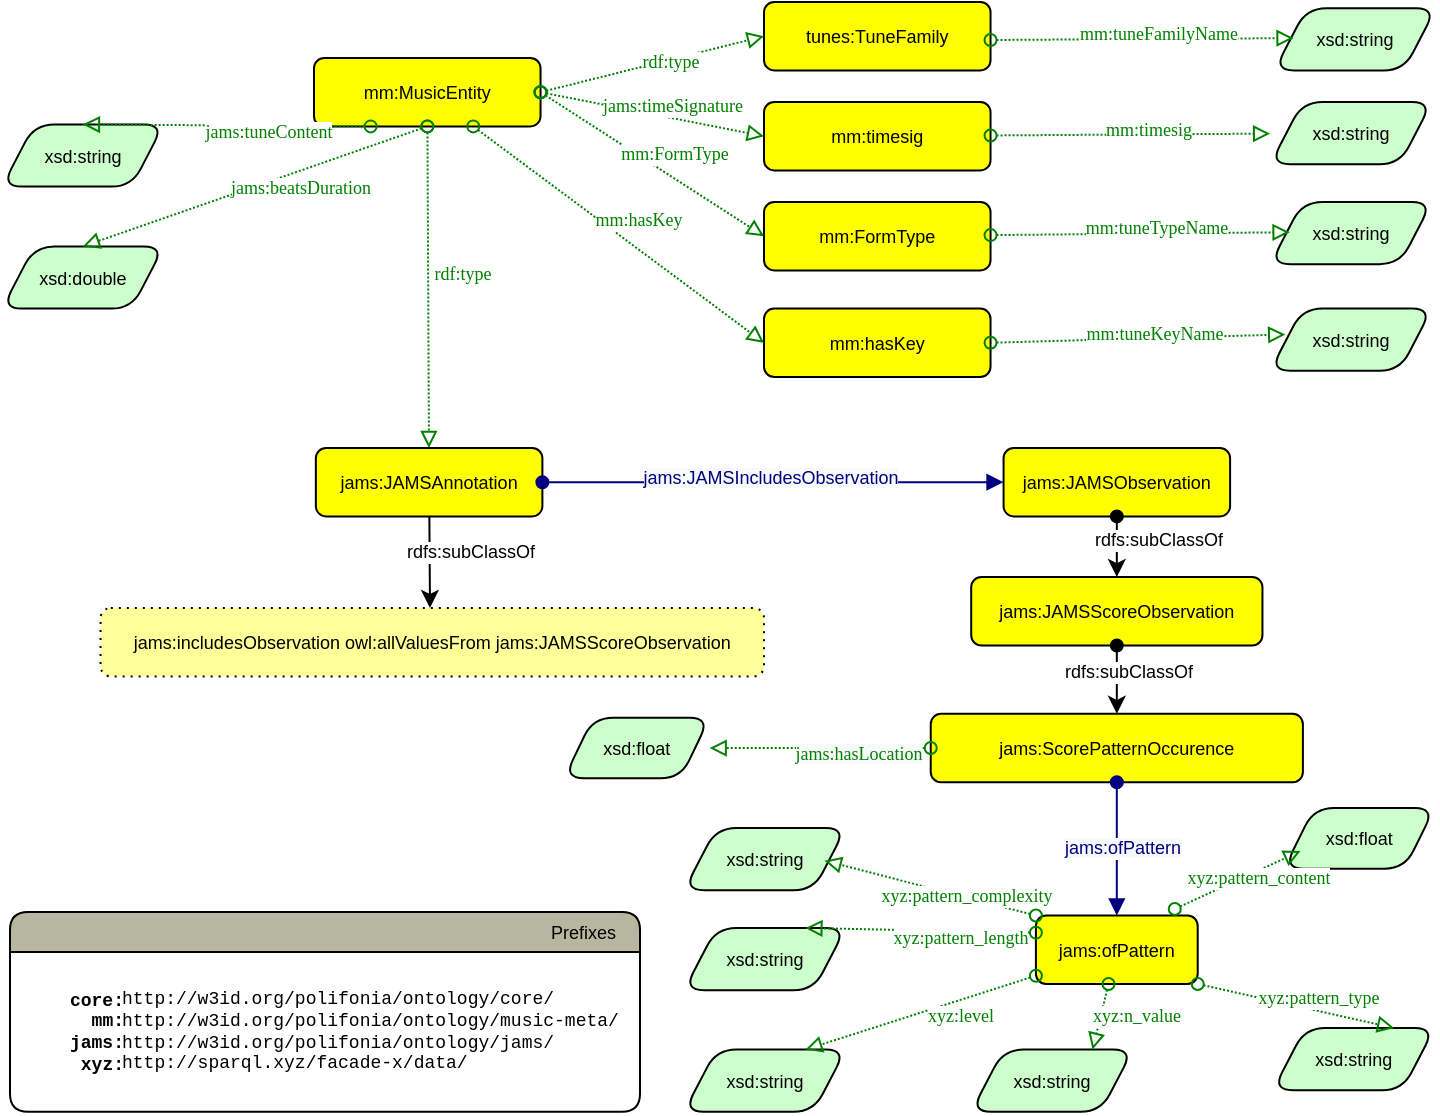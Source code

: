 <mxfile version="26.1.0">
  <diagram name="Page-1" id="eew-vyPHLmzTsxwFZZyj">
    <mxGraphModel dx="936" dy="588" grid="1" gridSize="10" guides="1" tooltips="1" connect="1" arrows="1" fold="1" page="1" pageScale="1" pageWidth="850" pageHeight="1100" math="0" shadow="0">
      <root>
        <mxCell id="0" />
        <mxCell id="1" parent="0" />
        <mxCell id="clCV47z4bkYm3-3w6lYN-2" value="mm:MusicEntity" style="graphMlID=n4;shape=rect;rounded=1;arcsize=30;fillColor=#ffff00;strokeColor=#000000;strokeWidth=1.0;labelBorderColor=none;fontStyle=0;fontSize=9;" vertex="1" parent="1">
          <mxGeometry x="275.004" y="185" width="113.27" height="34.201" as="geometry" />
        </mxCell>
        <mxCell id="clCV47z4bkYm3-3w6lYN-3" value="xsd:double" style="graphMlID=n6;shape=parallelogram;fillColor=#ccffcc;strokeColor=#000000;strokeWidth=1.0;rounded=1;labelBorderColor=none;fontStyle=0;fontSize=9;" vertex="1" parent="1">
          <mxGeometry x="119.003" y="279.202" width="80.907" height="31.092" as="geometry" />
        </mxCell>
        <mxCell id="clCV47z4bkYm3-3w6lYN-4" value="" style="graphMlID=e6;rounded=1;endArrow=block;strokeColor=#008000;dashed=1;dashPattern=1 1;strokeWidth=1.0;startArrow=oval;startFill=0;endFill=0;exitX=0.5;exitY=1;exitDx=0;exitDy=0;entryX=0.5;entryY=0;entryDx=0;entryDy=0;labelBorderColor=none;fontStyle=0;fontSize=9;" edge="1" parent="1" target="clCV47z4bkYm3-3w6lYN-3" source="clCV47z4bkYm3-3w6lYN-2">
          <mxGeometry relative="1" as="geometry">
            <Array as="points" />
            <mxPoint x="721" y="365" as="sourcePoint" />
            <mxPoint x="704.329" y="549.316" as="targetPoint" />
          </mxGeometry>
        </mxCell>
        <mxCell id="clCV47z4bkYm3-3w6lYN-5" value="&lt;font face=&quot;dialog&quot; color=&quot;#008000&quot;&gt;jams:beatsDuration&lt;/font&gt;" style="text;html=1;align=center;verticalAlign=middle;resizable=0;points=[];labelBackgroundColor=#ffffff;rounded=1;labelBorderColor=none;fontStyle=0;fontSize=9;" vertex="1" connectable="0" parent="clCV47z4bkYm3-3w6lYN-4">
          <mxGeometry x="-0.087" y="3" relative="1" as="geometry">
            <mxPoint x="14" as="offset" />
          </mxGeometry>
        </mxCell>
        <mxCell id="clCV47z4bkYm3-3w6lYN-6" value="xsd:string" style="graphMlID=n6;shape=parallelogram;fillColor=#ccffcc;strokeColor=#000000;strokeWidth=1.0;rounded=1;labelBorderColor=none;fontStyle=0;fontSize=9;" vertex="1" parent="1">
          <mxGeometry x="119.003" y="218.202" width="80.907" height="31.092" as="geometry" />
        </mxCell>
        <mxCell id="clCV47z4bkYm3-3w6lYN-7" value="" style="graphMlID=e6;rounded=1;endArrow=block;strokeColor=#008000;dashed=1;dashPattern=1 1;strokeWidth=1.0;startArrow=oval;startFill=0;endFill=0;exitX=0.25;exitY=1;exitDx=0;exitDy=0;labelBorderColor=none;fontStyle=0;fontSize=9;entryX=0.5;entryY=0;entryDx=0;entryDy=0;" edge="1" parent="1" target="clCV47z4bkYm3-3w6lYN-6" source="clCV47z4bkYm3-3w6lYN-2">
          <mxGeometry relative="1" as="geometry">
            <Array as="points" />
            <mxPoint x="445" y="228" as="sourcePoint" />
            <mxPoint x="224" y="315" as="targetPoint" />
          </mxGeometry>
        </mxCell>
        <mxCell id="clCV47z4bkYm3-3w6lYN-8" value="&lt;font face=&quot;dialog&quot; color=&quot;#008000&quot;&gt;jams:tuneContent&lt;/font&gt;" style="text;html=1;align=center;verticalAlign=middle;resizable=0;points=[];labelBackgroundColor=#ffffff;rounded=1;labelBorderColor=none;fontStyle=0;fontSize=9;" vertex="1" connectable="0" parent="clCV47z4bkYm3-3w6lYN-7">
          <mxGeometry x="-0.087" y="3" relative="1" as="geometry">
            <mxPoint x="14" as="offset" />
          </mxGeometry>
        </mxCell>
        <mxCell id="clCV47z4bkYm3-3w6lYN-9" value="mm:timesig" style="graphMlID=n4;shape=rect;rounded=1;arcsize=30;fillColor=#ffff00;strokeColor=#000000;strokeWidth=1.0;labelBorderColor=none;fontStyle=0;fontSize=9;" vertex="1" parent="1">
          <mxGeometry x="500.004" y="207" width="113.27" height="34.201" as="geometry" />
        </mxCell>
        <mxCell id="clCV47z4bkYm3-3w6lYN-10" value="mm:FormType" style="graphMlID=n4;shape=rect;rounded=1;arcsize=30;fillColor=#ffff00;strokeColor=#000000;strokeWidth=1.0;labelBorderColor=none;fontStyle=0;fontSize=9;" vertex="1" parent="1">
          <mxGeometry x="500.004" y="257" width="113.27" height="34.201" as="geometry" />
        </mxCell>
        <mxCell id="clCV47z4bkYm3-3w6lYN-11" value="mm:hasKey" style="graphMlID=n4;shape=rect;rounded=1;arcsize=30;fillColor=#ffff00;strokeColor=#000000;strokeWidth=1.0;labelBorderColor=none;fontStyle=0;fontSize=9;" vertex="1" parent="1">
          <mxGeometry x="500.004" y="310.29" width="113.27" height="34.201" as="geometry" />
        </mxCell>
        <mxCell id="clCV47z4bkYm3-3w6lYN-12" value="" style="graphMlID=e6;rounded=1;endArrow=block;strokeColor=#008000;dashed=1;dashPattern=1 1;strokeWidth=1.0;startArrow=oval;startFill=0;endFill=0;exitX=1;exitY=0.5;exitDx=0;exitDy=0;entryX=0;entryY=0.5;entryDx=0;entryDy=0;labelBorderColor=none;fontStyle=0;fontSize=9;" edge="1" parent="1" source="clCV47z4bkYm3-3w6lYN-2" target="clCV47z4bkYm3-3w6lYN-9">
          <mxGeometry relative="1" as="geometry">
            <Array as="points" />
            <mxPoint x="333" y="229" as="sourcePoint" />
            <mxPoint x="194" y="295" as="targetPoint" />
          </mxGeometry>
        </mxCell>
        <mxCell id="clCV47z4bkYm3-3w6lYN-13" value="&lt;font face=&quot;dialog&quot; color=&quot;#008000&quot;&gt;jams:timeSignature&lt;/font&gt;" style="text;html=1;align=center;verticalAlign=middle;resizable=0;points=[];labelBackgroundColor=#ffffff;rounded=1;labelBorderColor=none;fontStyle=0;fontSize=9;" vertex="1" connectable="0" parent="clCV47z4bkYm3-3w6lYN-12">
          <mxGeometry x="-0.087" y="3" relative="1" as="geometry">
            <mxPoint x="14" as="offset" />
          </mxGeometry>
        </mxCell>
        <mxCell id="clCV47z4bkYm3-3w6lYN-14" value="" style="graphMlID=e6;rounded=1;endArrow=block;strokeColor=#008000;dashed=1;dashPattern=1 1;strokeWidth=1.0;startArrow=oval;startFill=0;endFill=0;exitX=1;exitY=0.5;exitDx=0;exitDy=0;entryX=0;entryY=0.5;entryDx=0;entryDy=0;labelBorderColor=none;fontStyle=0;fontSize=9;" edge="1" parent="1" source="clCV47z4bkYm3-3w6lYN-2" target="clCV47z4bkYm3-3w6lYN-10">
          <mxGeometry relative="1" as="geometry">
            <Array as="points" />
            <mxPoint x="389" y="212" as="sourcePoint" />
            <mxPoint x="524" y="192" as="targetPoint" />
          </mxGeometry>
        </mxCell>
        <mxCell id="clCV47z4bkYm3-3w6lYN-15" value="&lt;font face=&quot;dialog&quot; color=&quot;#008000&quot;&gt;mm:FormType&lt;/font&gt;" style="text;html=1;align=center;verticalAlign=middle;resizable=0;points=[];labelBackgroundColor=#ffffff;rounded=1;labelBorderColor=none;fontStyle=0;fontSize=9;" vertex="1" connectable="0" parent="clCV47z4bkYm3-3w6lYN-14">
          <mxGeometry x="-0.087" y="3" relative="1" as="geometry">
            <mxPoint x="14" as="offset" />
          </mxGeometry>
        </mxCell>
        <mxCell id="clCV47z4bkYm3-3w6lYN-16" value="" style="graphMlID=e6;rounded=1;endArrow=block;strokeColor=#008000;dashed=1;dashPattern=1 1;strokeWidth=1.0;startArrow=oval;startFill=0;endFill=0;entryX=0;entryY=0.5;entryDx=0;entryDy=0;labelBorderColor=none;fontStyle=0;fontSize=9;" edge="1" parent="1" source="clCV47z4bkYm3-3w6lYN-2" target="clCV47z4bkYm3-3w6lYN-11">
          <mxGeometry relative="1" as="geometry">
            <Array as="points" />
            <mxPoint x="384" y="202" as="sourcePoint" />
            <mxPoint x="524" y="278" as="targetPoint" />
          </mxGeometry>
        </mxCell>
        <mxCell id="clCV47z4bkYm3-3w6lYN-17" value="&lt;font face=&quot;dialog&quot; color=&quot;#008000&quot;&gt;mm:hasKey&lt;/font&gt;" style="text;html=1;align=center;verticalAlign=middle;resizable=0;points=[];labelBackgroundColor=#ffffff;rounded=1;labelBorderColor=none;fontStyle=0;fontSize=9;" vertex="1" connectable="0" parent="clCV47z4bkYm3-3w6lYN-16">
          <mxGeometry x="-0.087" y="3" relative="1" as="geometry">
            <mxPoint x="14" as="offset" />
          </mxGeometry>
        </mxCell>
        <mxCell id="clCV47z4bkYm3-3w6lYN-18" value="tunes:TuneFamily" style="graphMlID=n4;shape=rect;rounded=1;arcsize=30;fillColor=#ffff00;strokeColor=#000000;strokeWidth=1.0;labelBorderColor=none;fontStyle=0;fontSize=9;" vertex="1" parent="1">
          <mxGeometry x="500.004" y="157" width="113.27" height="34.201" as="geometry" />
        </mxCell>
        <mxCell id="clCV47z4bkYm3-3w6lYN-19" value="" style="graphMlID=e6;rounded=1;endArrow=block;strokeColor=#008000;dashed=1;dashPattern=1 1;strokeWidth=1.0;startArrow=oval;startFill=0;endFill=0;exitX=1;exitY=0.5;exitDx=0;exitDy=0;entryX=0;entryY=0.5;entryDx=0;entryDy=0;labelBorderColor=none;fontStyle=0;fontSize=9;" edge="1" parent="1" target="clCV47z4bkYm3-3w6lYN-18" source="clCV47z4bkYm3-3w6lYN-2">
          <mxGeometry relative="1" as="geometry">
            <Array as="points" />
            <mxPoint x="379" y="152" as="sourcePoint" />
            <mxPoint x="194" y="245" as="targetPoint" />
          </mxGeometry>
        </mxCell>
        <mxCell id="clCV47z4bkYm3-3w6lYN-20" value="&lt;font face=&quot;dialog&quot; color=&quot;#008000&quot;&gt;rdf:type&lt;/font&gt;" style="text;html=1;align=center;verticalAlign=middle;resizable=0;points=[];labelBackgroundColor=#ffffff;rounded=1;labelBorderColor=none;fontStyle=0;fontSize=9;" vertex="1" connectable="0" parent="clCV47z4bkYm3-3w6lYN-19">
          <mxGeometry x="-0.087" y="3" relative="1" as="geometry">
            <mxPoint x="14" as="offset" />
          </mxGeometry>
        </mxCell>
        <mxCell id="clCV47z4bkYm3-3w6lYN-21" value="" style="graphMlID=e6;rounded=1;endArrow=block;strokeColor=#008000;dashed=1;dashPattern=1 1;strokeWidth=1.0;startArrow=oval;startFill=0;endFill=0;labelBorderColor=none;fontStyle=0;fontSize=9;" edge="1" parent="1" source="clCV47z4bkYm3-3w6lYN-2" target="yCXSfNRGas55IirnGtBg-12">
          <mxGeometry relative="1" as="geometry">
            <Array as="points" />
            <mxPoint x="351" y="139" as="sourcePoint" />
            <mxPoint x="524" y="302" as="targetPoint" />
          </mxGeometry>
        </mxCell>
        <mxCell id="clCV47z4bkYm3-3w6lYN-22" value="&lt;font face=&quot;dialog&quot; color=&quot;#008000&quot;&gt;rdf:type&lt;/font&gt;" style="text;html=1;align=center;verticalAlign=middle;resizable=0;points=[];labelBackgroundColor=#ffffff;rounded=1;labelBorderColor=none;fontStyle=0;fontSize=9;" vertex="1" connectable="0" parent="clCV47z4bkYm3-3w6lYN-21">
          <mxGeometry x="-0.087" y="3" relative="1" as="geometry">
            <mxPoint x="14" as="offset" />
          </mxGeometry>
        </mxCell>
        <mxCell id="clCV47z4bkYm3-3w6lYN-23" value="xsd:string" style="graphMlID=n6;shape=parallelogram;fillColor=#ccffcc;strokeColor=#000000;strokeWidth=1.0;rounded=1;labelBorderColor=none;fontStyle=0;fontSize=9;" vertex="1" parent="1">
          <mxGeometry x="755.093" y="160.112" width="80.907" height="31.092" as="geometry" />
        </mxCell>
        <mxCell id="clCV47z4bkYm3-3w6lYN-25" value="xsd:string" style="graphMlID=n6;shape=parallelogram;fillColor=#ccffcc;strokeColor=#000000;strokeWidth=1.0;rounded=1;labelBorderColor=none;fontStyle=0;fontSize=9;" vertex="1" parent="1">
          <mxGeometry x="753.093" y="257.002" width="80.907" height="31.092" as="geometry" />
        </mxCell>
        <mxCell id="clCV47z4bkYm3-3w6lYN-27" value="xsd:string" style="graphMlID=n6;shape=parallelogram;fillColor=#ccffcc;strokeColor=#000000;strokeWidth=1.0;rounded=1;labelBorderColor=none;fontStyle=0;fontSize=9;" vertex="1" parent="1">
          <mxGeometry x="753.093" y="207.002" width="80.907" height="31.092" as="geometry" />
        </mxCell>
        <mxCell id="clCV47z4bkYm3-3w6lYN-28" value="xsd:string" style="graphMlID=n6;shape=parallelogram;fillColor=#ccffcc;strokeColor=#000000;strokeWidth=1.0;rounded=1;labelBorderColor=none;fontStyle=0;fontSize=9;" vertex="1" parent="1">
          <mxGeometry x="753.093" y="310.292" width="80.907" height="31.092" as="geometry" />
        </mxCell>
        <mxCell id="clCV47z4bkYm3-3w6lYN-30" value="" style="graphMlID=e6;rounded=1;endArrow=block;strokeColor=#008000;dashed=1;dashPattern=1 1;strokeWidth=1.0;startArrow=oval;startFill=0;endFill=0;exitX=1;exitY=0.5;exitDx=0;exitDy=0;entryX=0.12;entryY=0.481;entryDx=0;entryDy=0;labelBorderColor=none;fontStyle=0;fontSize=9;entryPerimeter=0;" edge="1" parent="1" target="clCV47z4bkYm3-3w6lYN-23">
          <mxGeometry relative="1" as="geometry">
            <Array as="points" />
            <mxPoint x="613.27" y="176" as="sourcePoint" />
            <mxPoint x="725.27" y="148" as="targetPoint" />
          </mxGeometry>
        </mxCell>
        <mxCell id="clCV47z4bkYm3-3w6lYN-31" value="&lt;font face=&quot;dialog&quot; color=&quot;#008000&quot;&gt;mm:tuneFamilyName&lt;/font&gt;" style="text;html=1;align=center;verticalAlign=middle;resizable=0;points=[];labelBackgroundColor=#ffffff;rounded=1;labelBorderColor=none;fontStyle=0;fontSize=9;" vertex="1" connectable="0" parent="clCV47z4bkYm3-3w6lYN-30">
          <mxGeometry x="-0.087" y="3" relative="1" as="geometry">
            <mxPoint x="14" as="offset" />
          </mxGeometry>
        </mxCell>
        <mxCell id="clCV47z4bkYm3-3w6lYN-33" value="" style="graphMlID=e6;rounded=1;endArrow=block;strokeColor=#008000;dashed=1;dashPattern=1 1;strokeWidth=1.0;startArrow=oval;startFill=0;endFill=0;labelBorderColor=none;fontStyle=0;fontSize=9;" edge="1" parent="1" source="clCV47z4bkYm3-3w6lYN-9" target="clCV47z4bkYm3-3w6lYN-27">
          <mxGeometry relative="1" as="geometry">
            <Array as="points" />
            <mxPoint x="613.27" y="224.6" as="sourcePoint" />
            <mxPoint x="747" y="223.6" as="targetPoint" />
          </mxGeometry>
        </mxCell>
        <mxCell id="clCV47z4bkYm3-3w6lYN-34" value="&lt;font face=&quot;dialog&quot; color=&quot;#008000&quot;&gt;mm:timesig&lt;/font&gt;" style="text;html=1;align=center;verticalAlign=middle;resizable=0;points=[];labelBackgroundColor=#ffffff;rounded=1;labelBorderColor=none;fontStyle=0;fontSize=9;" vertex="1" connectable="0" parent="clCV47z4bkYm3-3w6lYN-33">
          <mxGeometry x="-0.087" y="3" relative="1" as="geometry">
            <mxPoint x="14" as="offset" />
          </mxGeometry>
        </mxCell>
        <mxCell id="clCV47z4bkYm3-3w6lYN-35" value="" style="graphMlID=e6;rounded=1;endArrow=block;strokeColor=#008000;dashed=1;dashPattern=1 1;strokeWidth=1.0;startArrow=oval;startFill=0;endFill=0;labelBorderColor=none;fontStyle=0;fontSize=9;entryX=0.12;entryY=0.486;entryDx=0;entryDy=0;entryPerimeter=0;" edge="1" parent="1" source="clCV47z4bkYm3-3w6lYN-10" target="clCV47z4bkYm3-3w6lYN-25">
          <mxGeometry relative="1" as="geometry">
            <Array as="points" />
            <mxPoint x="613.36" y="274.9" as="sourcePoint" />
            <mxPoint x="737.09" y="273.3" as="targetPoint" />
          </mxGeometry>
        </mxCell>
        <mxCell id="clCV47z4bkYm3-3w6lYN-36" value="&lt;font face=&quot;dialog&quot; color=&quot;#008000&quot;&gt;mm:tuneTypeName&lt;/font&gt;" style="text;html=1;align=center;verticalAlign=middle;resizable=0;points=[];labelBackgroundColor=#ffffff;rounded=1;labelBorderColor=none;fontStyle=0;fontSize=9;" vertex="1" connectable="0" parent="clCV47z4bkYm3-3w6lYN-35">
          <mxGeometry x="-0.087" y="3" relative="1" as="geometry">
            <mxPoint x="14" as="offset" />
          </mxGeometry>
        </mxCell>
        <mxCell id="clCV47z4bkYm3-3w6lYN-37" value="" style="graphMlID=e6;rounded=1;endArrow=block;strokeColor=#008000;dashed=1;dashPattern=1 1;strokeWidth=1.0;startArrow=oval;startFill=0;endFill=0;labelBorderColor=none;fontStyle=0;fontSize=9;entryX=0.093;entryY=0.416;entryDx=0;entryDy=0;entryPerimeter=0;exitX=1;exitY=0.5;exitDx=0;exitDy=0;" edge="1" parent="1" source="clCV47z4bkYm3-3w6lYN-11" target="clCV47z4bkYm3-3w6lYN-28">
          <mxGeometry relative="1" as="geometry">
            <Array as="points" />
            <mxPoint x="623" y="284" as="sourcePoint" />
            <mxPoint x="757" y="282" as="targetPoint" />
          </mxGeometry>
        </mxCell>
        <mxCell id="clCV47z4bkYm3-3w6lYN-38" value="&lt;font face=&quot;dialog&quot; color=&quot;#008000&quot;&gt;mm:tuneKeyName&lt;/font&gt;" style="text;html=1;align=center;verticalAlign=middle;resizable=0;points=[];labelBackgroundColor=#ffffff;rounded=1;labelBorderColor=none;fontStyle=0;fontSize=9;" vertex="1" connectable="0" parent="clCV47z4bkYm3-3w6lYN-37">
          <mxGeometry x="-0.087" y="3" relative="1" as="geometry">
            <mxPoint x="14" as="offset" />
          </mxGeometry>
        </mxCell>
        <mxCell id="yCXSfNRGas55IirnGtBg-3" value="Prefixes" style="graphMlID=n0;shape=swimlane;startSize=20;fillColor=#b7b69e;strokeColor=#000000;strokeWidth=1.0;align=right;spacingRight=10;fontStyle=0;rounded=1;labelBorderColor=none;fontSize=9;" parent="1" vertex="1">
          <mxGeometry x="123" y="612.05" width="315" height="99.85" as="geometry" />
        </mxCell>
        <mxCell id="yCXSfNRGas55IirnGtBg-4" value="&lt;span&gt;core:&lt;br&gt;mm:&lt;br&gt;jams:&lt;br&gt;xyz:&lt;br&gt;&lt;br&gt;&lt;/span&gt;" style="text;html=1;align=right;verticalAlign=middle;resizable=0;points=[];autosize=1;fontFamily=Courier New;rounded=1;labelBorderColor=none;fontStyle=1;fontSize=9;" parent="yCXSfNRGas55IirnGtBg-3" vertex="1">
          <mxGeometry x="8.146" y="30.846" width="50" height="70" as="geometry" />
        </mxCell>
        <mxCell id="yCXSfNRGas55IirnGtBg-5" value="&lt;font&gt;http://w3id.org/polifonia/ontology/core/&lt;br&gt;http://w3id.org/polifonia/ontology/music-meta/&lt;br&gt;&lt;span&gt;http://w3id.org/polifonia/ontology/jams/&lt;/span&gt;&lt;br&gt;http://sparql.xyz/facade-x/data/&lt;/font&gt;" style="text;html=1;align=left;verticalAlign=middle;resizable=0;points=[];autosize=1;fontFamily=Courier New;rounded=1;labelBorderColor=none;fontStyle=0;fontSize=9;" parent="yCXSfNRGas55IirnGtBg-3" vertex="1">
          <mxGeometry x="53.736" y="29.846" width="270" height="60" as="geometry" />
        </mxCell>
        <mxCell id="yCXSfNRGas55IirnGtBg-6" value="jams:includesObservation owl:allValuesFrom jams:JAMSScoreObservation" style="graphMlID=n5;shape=rect;rounded=1;arcsize=30;fillColor=#ffff99;strokeColor=#000000;strokeWidth=1.0;dashed=1;dashPattern=1 3;labelBorderColor=none;fontStyle=0;fontSize=9;" parent="1" vertex="1">
          <mxGeometry x="168.289" y="459.997" width="331.718" height="34.201" as="geometry" />
        </mxCell>
        <mxCell id="yCXSfNRGas55IirnGtBg-8" value="" style="endArrow=classic;html=1;textDirection=ltr;rounded=1;labelBorderColor=none;fontStyle=0;fontSize=9;" parent="1" source="yCXSfNRGas55IirnGtBg-12" edge="1">
          <mxGeometry width="50" height="50" relative="1" as="geometry">
            <mxPoint x="332.558" y="414.201" as="sourcePoint" />
            <mxPoint x="333" y="460" as="targetPoint" />
          </mxGeometry>
        </mxCell>
        <mxCell id="yCXSfNRGas55IirnGtBg-9" value="rdfs:subClassOf" style="text;html=1;align=center;verticalAlign=middle;resizable=0;points=[];labelBackgroundColor=#ffffff;rotation=0;rounded=1;labelBorderColor=none;fontStyle=0;fontSize=9;" parent="yCXSfNRGas55IirnGtBg-8" vertex="1" connectable="0">
          <mxGeometry x="-0.221" relative="1" as="geometry">
            <mxPoint x="19.95" as="offset" />
          </mxGeometry>
        </mxCell>
        <mxCell id="yCXSfNRGas55IirnGtBg-12" value="jams:JAMSAnnotation" style="graphMlID=n4;shape=rect;rounded=1;arcsize=30;fillColor=#ffff00;strokeColor=#000000;strokeWidth=1.0;labelBorderColor=none;fontStyle=0;fontSize=9;" parent="1" vertex="1">
          <mxGeometry x="275.924" y="380" width="113.27" height="34.201" as="geometry" />
        </mxCell>
        <mxCell id="yCXSfNRGas55IirnGtBg-13" value="jams:JAMSObservation" style="graphMlID=n4;shape=rect;rounded=1;arcsize=30;fillColor=#ffff00;strokeColor=#000000;strokeWidth=1.0;labelBorderColor=none;fontStyle=0;fontSize=9;" parent="1" vertex="1">
          <mxGeometry x="619.778" y="380" width="113.27" height="34.201" as="geometry" />
        </mxCell>
        <mxCell id="yCXSfNRGas55IirnGtBg-14" value="" style="graphMlID=e0;rounded=1;endArrow=block;strokeColor=#000080;strokeWidth=1.0;startArrow=oval;startFill=1;endFill=1;exitX=1;exitY=0.5;exitDx=0;exitDy=0;labelBorderColor=none;fontStyle=0;fontSize=9;" parent="1" source="yCXSfNRGas55IirnGtBg-12" target="yCXSfNRGas55IirnGtBg-13" edge="1">
          <mxGeometry relative="1" as="geometry">
            <mxPoint x="530.78" y="396.775" as="sourcePoint" />
            <mxPoint x="652.95" y="396.712" as="targetPoint" />
          </mxGeometry>
        </mxCell>
        <mxCell id="yCXSfNRGas55IirnGtBg-15" value="&lt;span style=&quot;color: rgb(0, 0, 128); background-color: rgb(248, 249, 250);&quot;&gt;&lt;font&gt;jams:JAMSIncludesObservation&lt;/font&gt;&lt;/span&gt;" style="text;html=1;align=center;verticalAlign=middle;resizable=0;points=[];labelBackgroundColor=#ffffff;rounded=1;labelBorderColor=none;fontStyle=0;fontSize=9;" parent="yCXSfNRGas55IirnGtBg-14" vertex="1" connectable="0">
          <mxGeometry x="-0.017" y="2" relative="1" as="geometry">
            <mxPoint as="offset" />
          </mxGeometry>
        </mxCell>
        <mxCell id="yCXSfNRGas55IirnGtBg-24" value="jams:JAMSScoreObservation" style="graphMlID=n4;shape=rect;rounded=1;arcsize=30;fillColor=#ffff00;strokeColor=#000000;strokeWidth=1.0;labelBorderColor=none;fontStyle=0;fontSize=9;" parent="1" vertex="1">
          <mxGeometry x="603.597" y="444.519" width="145.632" height="34.201" as="geometry" />
        </mxCell>
        <mxCell id="yCXSfNRGas55IirnGtBg-25" value="jams:ScorePatternOccurence" style="graphMlID=n4;shape=rect;rounded=1;arcsize=30;fillColor=#ffff00;strokeColor=#000000;strokeWidth=1.0;labelBorderColor=none;fontStyle=0;fontSize=9;" parent="1" vertex="1">
          <mxGeometry x="583.37" y="512.913" width="186.086" height="34.201" as="geometry" />
        </mxCell>
        <mxCell id="yCXSfNRGas55IirnGtBg-26" value="jams:ofPattern" style="graphMlID=n4;shape=rect;rounded=1;arcsize=30;fillColor=#ffff00;strokeColor=#000000;strokeWidth=1.0;labelBorderColor=none;fontStyle=0;fontSize=9;" parent="1" vertex="1">
          <mxGeometry x="635.956" y="613.783" width="80.907" height="34.201" as="geometry" />
        </mxCell>
        <mxCell id="yCXSfNRGas55IirnGtBg-27" value="" style="endArrow=classic;html=1;textDirection=ltr;rounded=1;exitX=0.5;exitY=1;exitDx=0;exitDy=0;labelBorderColor=none;fontStyle=0;fontSize=9;startArrow=oval;startFill=1;" parent="1" source="yCXSfNRGas55IirnGtBg-13" target="yCXSfNRGas55IirnGtBg-24" edge="1">
          <mxGeometry width="50" height="50" relative="1" as="geometry">
            <mxPoint x="627.869" y="447.625" as="sourcePoint" />
            <mxPoint x="737.093" y="447.625" as="targetPoint" />
          </mxGeometry>
        </mxCell>
        <mxCell id="yCXSfNRGas55IirnGtBg-28" value="rdfs:subClassOf" style="text;html=1;align=center;verticalAlign=middle;resizable=0;points=[];labelBackgroundColor=#ffffff;rotation=0;rounded=1;labelBorderColor=none;fontStyle=0;fontSize=9;" parent="yCXSfNRGas55IirnGtBg-27" vertex="1" connectable="0">
          <mxGeometry x="-0.221" relative="1" as="geometry">
            <mxPoint x="19.95" as="offset" />
          </mxGeometry>
        </mxCell>
        <mxCell id="yCXSfNRGas55IirnGtBg-30" value="" style="endArrow=classic;html=1;textDirection=ltr;rounded=1;exitX=0.5;exitY=1;exitDx=0;exitDy=0;entryX=0.5;entryY=0;entryDx=0;entryDy=0;labelBorderColor=none;fontStyle=0;fontSize=9;startArrow=oval;startFill=1;" parent="1" source="yCXSfNRGas55IirnGtBg-24" target="yCXSfNRGas55IirnGtBg-25" edge="1">
          <mxGeometry width="50" height="50" relative="1" as="geometry">
            <mxPoint x="696.64" y="490.376" as="sourcePoint" />
            <mxPoint x="696.64" y="531.573" as="targetPoint" />
          </mxGeometry>
        </mxCell>
        <mxCell id="yCXSfNRGas55IirnGtBg-31" value="rdfs:subClassOf" style="text;html=1;align=center;verticalAlign=middle;resizable=0;points=[];labelBackgroundColor=#ffffff;rotation=0;rounded=1;labelBorderColor=none;fontStyle=0;fontSize=9;" parent="yCXSfNRGas55IirnGtBg-30" vertex="1" connectable="0">
          <mxGeometry x="-0.221" relative="1" as="geometry">
            <mxPoint x="5" as="offset" />
          </mxGeometry>
        </mxCell>
        <mxCell id="yCXSfNRGas55IirnGtBg-33" value="xsd:string" style="graphMlID=n6;shape=parallelogram;fillColor=#ccffcc;strokeColor=#000000;strokeWidth=1.0;rounded=1;labelBorderColor=none;fontStyle=0;fontSize=9;" parent="1" vertex="1">
          <mxGeometry x="460.003" y="570.002" width="80.907" height="31.092" as="geometry" />
        </mxCell>
        <mxCell id="yCXSfNRGas55IirnGtBg-34" value="" style="graphMlID=e6;rounded=1;endArrow=block;strokeColor=#008000;dashed=1;dashPattern=1 1;strokeWidth=1.0;startArrow=oval;startFill=0;endFill=0;exitX=0;exitY=0;exitDx=0;exitDy=0;entryX=0.869;entryY=0.525;entryDx=0;entryDy=0;labelBorderColor=none;fontStyle=0;fontSize=9;entryPerimeter=0;" parent="1" source="yCXSfNRGas55IirnGtBg-26" target="yCXSfNRGas55IirnGtBg-33" edge="1">
          <mxGeometry relative="1" as="geometry">
            <Array as="points" />
            <mxPoint x="712.012" y="791.967" as="sourcePoint" />
            <mxPoint x="740.329" y="766.316" as="targetPoint" />
          </mxGeometry>
        </mxCell>
        <mxCell id="yCXSfNRGas55IirnGtBg-35" value="&lt;font face=&quot;dialog&quot; color=&quot;#008000&quot;&gt;xyz:pattern_complexity&lt;/font&gt;" style="text;html=1;align=center;verticalAlign=middle;resizable=0;points=[];labelBackgroundColor=#ffffff;rounded=1;labelBorderColor=none;fontStyle=0;fontSize=9;" parent="yCXSfNRGas55IirnGtBg-34" vertex="1" connectable="0">
          <mxGeometry x="-0.087" y="3" relative="1" as="geometry">
            <mxPoint x="14" as="offset" />
          </mxGeometry>
        </mxCell>
        <mxCell id="yCXSfNRGas55IirnGtBg-36" value="" style="graphMlID=e0;rounded=1;endArrow=block;strokeColor=#000080;strokeWidth=1.0;startArrow=oval;startFill=1;endFill=1;exitX=0.5;exitY=1;exitDx=0;exitDy=0;entryX=0.5;entryY=0;entryDx=0;entryDy=0;labelBorderColor=none;fontStyle=0;fontSize=9;" parent="1" source="yCXSfNRGas55IirnGtBg-25" target="yCXSfNRGas55IirnGtBg-26" edge="1">
          <mxGeometry relative="1" as="geometry">
            <mxPoint x="592.27" y="582.874" as="sourcePoint" />
            <mxPoint x="544.535" y="404.873" as="targetPoint" />
          </mxGeometry>
        </mxCell>
        <mxCell id="yCXSfNRGas55IirnGtBg-37" value="&lt;span style=&quot;color: rgb(0, 0, 128); background-color: rgb(248, 249, 250);&quot;&gt;&lt;font&gt;jams:ofPattern&lt;/font&gt;&lt;/span&gt;" style="text;html=1;align=center;verticalAlign=middle;resizable=0;points=[];labelBackgroundColor=#ffffff;rounded=1;labelBorderColor=none;fontStyle=0;fontSize=9;" parent="yCXSfNRGas55IirnGtBg-36" vertex="1" connectable="0">
          <mxGeometry x="-0.017" y="2" relative="1" as="geometry">
            <mxPoint as="offset" />
          </mxGeometry>
        </mxCell>
        <mxCell id="yCXSfNRGas55IirnGtBg-38" value="xsd:float" style="graphMlID=n6;shape=parallelogram;fillColor=#ccffcc;strokeColor=#000000;strokeWidth=1.0;rounded=1;labelBorderColor=none;fontStyle=0;fontSize=9;" parent="1" vertex="1">
          <mxGeometry x="400.003" y="514.852" width="72.816" height="30.315" as="geometry" />
        </mxCell>
        <mxCell id="yCXSfNRGas55IirnGtBg-39" value="" style="graphMlID=e6;rounded=1;endArrow=block;strokeColor=#008000;dashed=1;dashPattern=1 1;strokeWidth=1.0;startArrow=oval;startFill=0;endFill=0;exitX=0;exitY=0.5;exitDx=0;exitDy=0;labelBorderColor=none;fontStyle=0;fontSize=9;" parent="1" source="yCXSfNRGas55IirnGtBg-25" target="yCXSfNRGas55IirnGtBg-38" edge="1">
          <mxGeometry relative="1" as="geometry">
            <Array as="points" />
            <mxPoint x="653.759" y="583.651" as="sourcePoint" />
            <mxPoint x="704.73" y="641.949" as="targetPoint" />
          </mxGeometry>
        </mxCell>
        <mxCell id="yCXSfNRGas55IirnGtBg-40" value="&lt;span style=&quot;color: rgb(0, 128, 0); background-color: rgb(248, 249, 250);&quot;&gt;&lt;font face=&quot;dialog&quot;&gt;jams:hasLocation&lt;/font&gt;&lt;/span&gt;" style="text;html=1;align=center;verticalAlign=middle;resizable=0;points=[];labelBackgroundColor=#ffffff;rounded=1;labelBorderColor=none;fontStyle=0;fontSize=9;" parent="yCXSfNRGas55IirnGtBg-39" vertex="1" connectable="0">
          <mxGeometry x="-0.087" y="3" relative="1" as="geometry">
            <mxPoint x="14" as="offset" />
          </mxGeometry>
        </mxCell>
        <mxCell id="yCXSfNRGas55IirnGtBg-41" value="xsd:float" style="graphMlID=n6;shape=parallelogram;fillColor=#ccffcc;strokeColor=#000000;strokeWidth=1.0;rounded=1;labelBorderColor=none;fontStyle=0;fontSize=9;" parent="1" vertex="1">
          <mxGeometry x="759.996" y="560.002" width="75.316" height="30.315" as="geometry" />
        </mxCell>
        <mxCell id="yCXSfNRGas55IirnGtBg-42" value="" style="graphMlID=e6;rounded=1;endArrow=block;strokeColor=#008000;dashed=1;dashPattern=1 1;strokeWidth=1.0;startArrow=oval;startFill=0;endFill=0;exitX=0.858;exitY=-0.096;exitDx=0;exitDy=0;entryX=0.11;entryY=0.71;entryDx=0;entryDy=0;entryPerimeter=0;labelBorderColor=none;fontStyle=0;fontSize=9;exitPerimeter=0;" parent="1" source="yCXSfNRGas55IirnGtBg-26" target="yCXSfNRGas55IirnGtBg-41" edge="1">
          <mxGeometry relative="1" as="geometry">
            <Array as="points" />
            <mxPoint x="627.869" y="582.874" as="sourcePoint" />
            <mxPoint x="555.862" y="767.871" as="targetPoint" />
          </mxGeometry>
        </mxCell>
        <mxCell id="yCXSfNRGas55IirnGtBg-43" value="&lt;font color=&quot;#008000&quot; face=&quot;dialog&quot;&gt;xyz:pattern_content&lt;/font&gt;" style="text;html=1;align=center;verticalAlign=middle;resizable=0;points=[];labelBackgroundColor=#ffffff;rounded=1;labelBorderColor=none;fontStyle=0;fontSize=9;" parent="yCXSfNRGas55IirnGtBg-42" vertex="1" connectable="0">
          <mxGeometry x="-0.087" y="3" relative="1" as="geometry">
            <mxPoint x="14" as="offset" />
          </mxGeometry>
        </mxCell>
        <mxCell id="clCV47z4bkYm3-3w6lYN-40" value="xsd:string" style="graphMlID=n6;shape=parallelogram;fillColor=#ccffcc;strokeColor=#000000;strokeWidth=1.0;rounded=1;labelBorderColor=none;fontStyle=0;fontSize=9;" vertex="1" parent="1">
          <mxGeometry x="460.003" y="620.002" width="80.907" height="31.092" as="geometry" />
        </mxCell>
        <mxCell id="clCV47z4bkYm3-3w6lYN-42" value="" style="graphMlID=e6;rounded=1;endArrow=block;strokeColor=#008000;dashed=1;dashPattern=1 1;strokeWidth=1.0;startArrow=oval;startFill=0;endFill=0;exitX=0;exitY=0.25;exitDx=0;exitDy=0;entryX=0.75;entryY=0;entryDx=0;entryDy=0;labelBorderColor=none;fontStyle=0;fontSize=9;" edge="1" parent="1" source="yCXSfNRGas55IirnGtBg-26" target="clCV47z4bkYm3-3w6lYN-40">
          <mxGeometry relative="1" as="geometry">
            <Array as="points" />
            <mxPoint x="646" y="624" as="sourcePoint" />
            <mxPoint x="570" y="596" as="targetPoint" />
          </mxGeometry>
        </mxCell>
        <mxCell id="clCV47z4bkYm3-3w6lYN-43" value="&lt;font face=&quot;dialog&quot; color=&quot;#008000&quot;&gt;xyz:pattern_length&lt;/font&gt;" style="text;html=1;align=center;verticalAlign=middle;resizable=0;points=[];labelBackgroundColor=#ffffff;rounded=1;labelBorderColor=none;fontStyle=0;fontSize=9;" vertex="1" connectable="0" parent="clCV47z4bkYm3-3w6lYN-42">
          <mxGeometry x="-0.087" y="3" relative="1" as="geometry">
            <mxPoint x="14" as="offset" />
          </mxGeometry>
        </mxCell>
        <mxCell id="clCV47z4bkYm3-3w6lYN-44" value="xsd:string" style="graphMlID=n6;shape=parallelogram;fillColor=#ccffcc;strokeColor=#000000;strokeWidth=1.0;rounded=1;labelBorderColor=none;fontStyle=0;fontSize=9;" vertex="1" parent="1">
          <mxGeometry x="754.403" y="670.002" width="80.907" height="31.092" as="geometry" />
        </mxCell>
        <mxCell id="clCV47z4bkYm3-3w6lYN-45" value="" style="graphMlID=e6;rounded=1;endArrow=block;strokeColor=#008000;dashed=1;dashPattern=1 1;strokeWidth=1.0;startArrow=oval;startFill=0;endFill=0;exitX=1;exitY=1;exitDx=0;exitDy=0;entryX=0.75;entryY=0;entryDx=0;entryDy=0;labelBorderColor=none;fontStyle=0;fontSize=9;" edge="1" parent="1" target="clCV47z4bkYm3-3w6lYN-44" source="yCXSfNRGas55IirnGtBg-26">
          <mxGeometry relative="1" as="geometry">
            <Array as="points" />
            <mxPoint x="646" y="632" as="sourcePoint" />
            <mxPoint x="580" y="606" as="targetPoint" />
          </mxGeometry>
        </mxCell>
        <mxCell id="clCV47z4bkYm3-3w6lYN-46" value="&lt;font face=&quot;dialog&quot; color=&quot;#008000&quot;&gt;xyz:pattern_type&lt;/font&gt;" style="text;html=1;align=center;verticalAlign=middle;resizable=0;points=[];labelBackgroundColor=#ffffff;rounded=1;labelBorderColor=none;fontStyle=0;fontSize=9;" vertex="1" connectable="0" parent="clCV47z4bkYm3-3w6lYN-45">
          <mxGeometry x="-0.087" y="3" relative="1" as="geometry">
            <mxPoint x="14" as="offset" />
          </mxGeometry>
        </mxCell>
        <mxCell id="clCV47z4bkYm3-3w6lYN-49" value="xsd:string" style="graphMlID=n6;shape=parallelogram;fillColor=#ccffcc;strokeColor=#000000;strokeWidth=1.0;rounded=1;labelBorderColor=none;fontStyle=0;fontSize=9;" vertex="1" parent="1">
          <mxGeometry x="460.003" y="680.812" width="80.907" height="31.092" as="geometry" />
        </mxCell>
        <mxCell id="clCV47z4bkYm3-3w6lYN-50" value="" style="graphMlID=e6;rounded=1;endArrow=block;strokeColor=#008000;dashed=1;dashPattern=1 1;strokeWidth=1.0;startArrow=oval;startFill=0;endFill=0;entryX=0.75;entryY=0;entryDx=0;entryDy=0;labelBorderColor=none;fontStyle=0;fontSize=9;" edge="1" parent="1" target="clCV47z4bkYm3-3w6lYN-49" source="yCXSfNRGas55IirnGtBg-26">
          <mxGeometry relative="1" as="geometry">
            <Array as="points" />
            <mxPoint x="646" y="632" as="sourcePoint" />
            <mxPoint x="580" y="606" as="targetPoint" />
          </mxGeometry>
        </mxCell>
        <mxCell id="clCV47z4bkYm3-3w6lYN-51" value="&lt;font face=&quot;dialog&quot; color=&quot;#008000&quot;&gt;xyz:level&lt;/font&gt;" style="text;html=1;align=center;verticalAlign=middle;resizable=0;points=[];labelBackgroundColor=#ffffff;rounded=1;labelBorderColor=none;fontStyle=0;fontSize=9;" vertex="1" connectable="0" parent="clCV47z4bkYm3-3w6lYN-50">
          <mxGeometry x="-0.087" y="3" relative="1" as="geometry">
            <mxPoint x="14" as="offset" />
          </mxGeometry>
        </mxCell>
        <mxCell id="clCV47z4bkYm3-3w6lYN-54" value="xsd:string" style="graphMlID=n6;shape=parallelogram;fillColor=#ccffcc;strokeColor=#000000;strokeWidth=1.0;rounded=1;labelBorderColor=none;fontStyle=0;fontSize=9;" vertex="1" parent="1">
          <mxGeometry x="603.593" y="680.812" width="80.907" height="31.092" as="geometry" />
        </mxCell>
        <mxCell id="clCV47z4bkYm3-3w6lYN-55" value="" style="graphMlID=e6;rounded=1;endArrow=block;strokeColor=#008000;dashed=1;dashPattern=1 1;strokeWidth=1.0;startArrow=oval;startFill=0;endFill=0;entryX=0.75;entryY=0;entryDx=0;entryDy=0;labelBorderColor=none;fontStyle=0;fontSize=9;" edge="1" parent="1" target="clCV47z4bkYm3-3w6lYN-54" source="yCXSfNRGas55IirnGtBg-26">
          <mxGeometry relative="1" as="geometry">
            <Array as="points" />
            <mxPoint x="769.46" y="648" as="sourcePoint" />
            <mxPoint x="697.46" y="606" as="targetPoint" />
          </mxGeometry>
        </mxCell>
        <mxCell id="clCV47z4bkYm3-3w6lYN-56" value="&lt;font face=&quot;dialog&quot; color=&quot;#008000&quot;&gt;xyz:n_value&lt;/font&gt;" style="text;html=1;align=center;verticalAlign=middle;resizable=0;points=[];labelBackgroundColor=#ffffff;rounded=1;labelBorderColor=none;fontStyle=0;fontSize=9;" vertex="1" connectable="0" parent="clCV47z4bkYm3-3w6lYN-55">
          <mxGeometry x="-0.087" y="3" relative="1" as="geometry">
            <mxPoint x="14" as="offset" />
          </mxGeometry>
        </mxCell>
      </root>
    </mxGraphModel>
  </diagram>
</mxfile>
